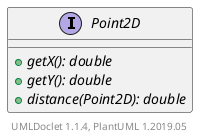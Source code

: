 @startuml

    interface Point2D [[Point2D.html]] {
        {abstract} +getX(): double
        {abstract} +getY(): double
        {abstract} +distance(Point2D): double
    }


    center footer UMLDoclet 1.1.4, PlantUML 1.2019.05
@enduml
